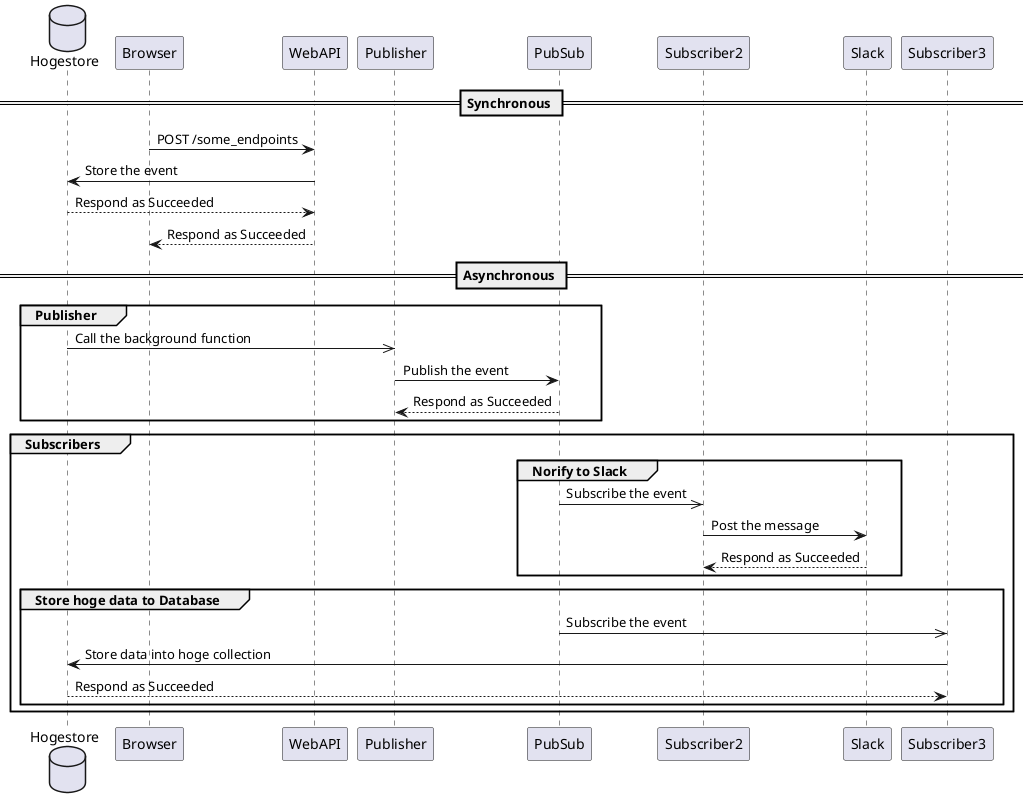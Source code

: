 @startuml sequence diagram for hoge fuga
database Hogestore

== Synchronous ==

Browser -> WebAPI: POST /some_endpoints
WebAPI -> Hogestore: Store the event
Hogestore --> WebAPI: Respond as Succeeded
WebAPI --> Browser: Respond as Succeeded

== Asynchronous ==
group Publisher
  Hogestore ->> Publisher: Call the background function
  Publisher -> PubSub: Publish the event
  PubSub --> Publisher: Respond as Succeeded
end

group Subscribers
  group Norify to Slack
    PubSub ->> Subscriber2: Subscribe the event
    Subscriber2 -> Slack: Post the message
    Slack --> Subscriber2: Respond as Succeeded
  end

  group Store hoge data to Database
    PubSub ->> Subscriber3: Subscribe the event
    Subscriber3 -> Hogestore: Store data into hoge collection
    Hogestore --> Subscriber3: Respond as Succeeded
  end
end

@enduml